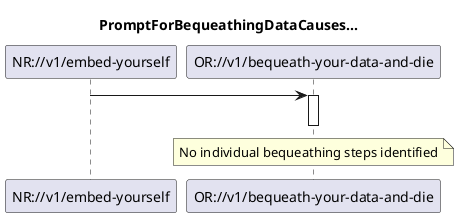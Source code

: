 @startuml 09x_BequeathYourDataAndDie
skinparam responseMessageBelowArrow true

title
PromptForBequeathingDataCauses...
end title

participant "NR://v1/embed-yourself" as NewRelease
participant "OR://v1/bequeath-your-data-and-die" as OldRelease

NewRelease -> OldRelease
activate OldRelease

note over OldRelease
No individual bequeathing steps identified
end note

deactivate OldRelease

@enduml